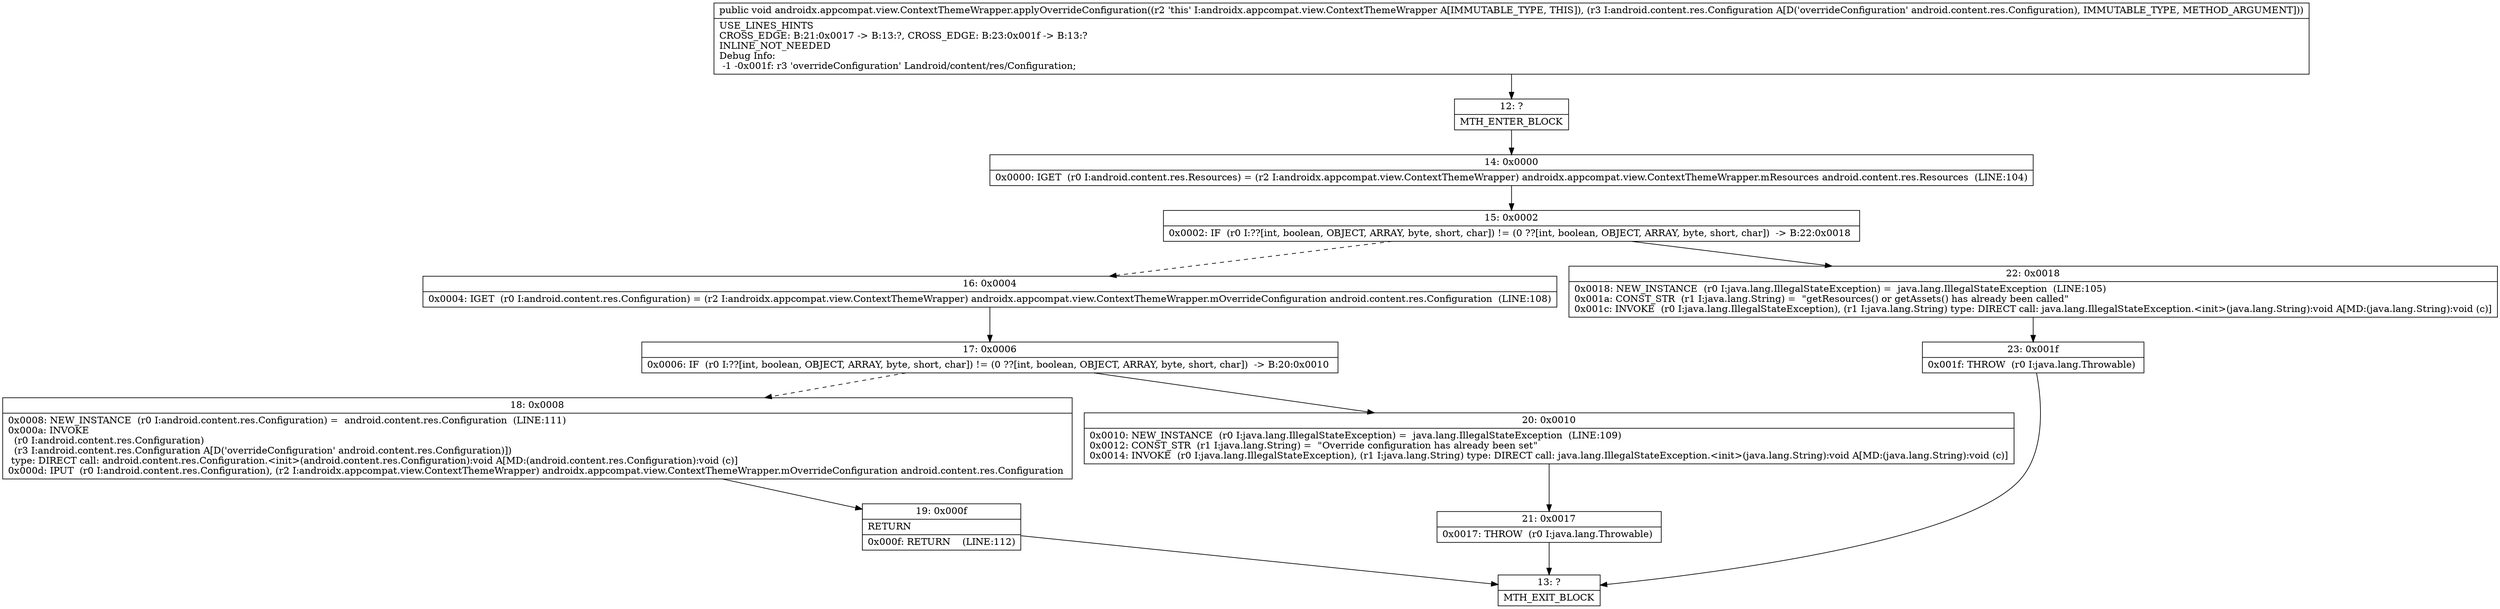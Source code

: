 digraph "CFG forandroidx.appcompat.view.ContextThemeWrapper.applyOverrideConfiguration(Landroid\/content\/res\/Configuration;)V" {
Node_12 [shape=record,label="{12\:\ ?|MTH_ENTER_BLOCK\l}"];
Node_14 [shape=record,label="{14\:\ 0x0000|0x0000: IGET  (r0 I:android.content.res.Resources) = (r2 I:androidx.appcompat.view.ContextThemeWrapper) androidx.appcompat.view.ContextThemeWrapper.mResources android.content.res.Resources  (LINE:104)\l}"];
Node_15 [shape=record,label="{15\:\ 0x0002|0x0002: IF  (r0 I:??[int, boolean, OBJECT, ARRAY, byte, short, char]) != (0 ??[int, boolean, OBJECT, ARRAY, byte, short, char])  \-\> B:22:0x0018 \l}"];
Node_16 [shape=record,label="{16\:\ 0x0004|0x0004: IGET  (r0 I:android.content.res.Configuration) = (r2 I:androidx.appcompat.view.ContextThemeWrapper) androidx.appcompat.view.ContextThemeWrapper.mOverrideConfiguration android.content.res.Configuration  (LINE:108)\l}"];
Node_17 [shape=record,label="{17\:\ 0x0006|0x0006: IF  (r0 I:??[int, boolean, OBJECT, ARRAY, byte, short, char]) != (0 ??[int, boolean, OBJECT, ARRAY, byte, short, char])  \-\> B:20:0x0010 \l}"];
Node_18 [shape=record,label="{18\:\ 0x0008|0x0008: NEW_INSTANCE  (r0 I:android.content.res.Configuration) =  android.content.res.Configuration  (LINE:111)\l0x000a: INVOKE  \l  (r0 I:android.content.res.Configuration)\l  (r3 I:android.content.res.Configuration A[D('overrideConfiguration' android.content.res.Configuration)])\l type: DIRECT call: android.content.res.Configuration.\<init\>(android.content.res.Configuration):void A[MD:(android.content.res.Configuration):void (c)]\l0x000d: IPUT  (r0 I:android.content.res.Configuration), (r2 I:androidx.appcompat.view.ContextThemeWrapper) androidx.appcompat.view.ContextThemeWrapper.mOverrideConfiguration android.content.res.Configuration \l}"];
Node_19 [shape=record,label="{19\:\ 0x000f|RETURN\l|0x000f: RETURN    (LINE:112)\l}"];
Node_13 [shape=record,label="{13\:\ ?|MTH_EXIT_BLOCK\l}"];
Node_20 [shape=record,label="{20\:\ 0x0010|0x0010: NEW_INSTANCE  (r0 I:java.lang.IllegalStateException) =  java.lang.IllegalStateException  (LINE:109)\l0x0012: CONST_STR  (r1 I:java.lang.String) =  \"Override configuration has already been set\" \l0x0014: INVOKE  (r0 I:java.lang.IllegalStateException), (r1 I:java.lang.String) type: DIRECT call: java.lang.IllegalStateException.\<init\>(java.lang.String):void A[MD:(java.lang.String):void (c)]\l}"];
Node_21 [shape=record,label="{21\:\ 0x0017|0x0017: THROW  (r0 I:java.lang.Throwable) \l}"];
Node_22 [shape=record,label="{22\:\ 0x0018|0x0018: NEW_INSTANCE  (r0 I:java.lang.IllegalStateException) =  java.lang.IllegalStateException  (LINE:105)\l0x001a: CONST_STR  (r1 I:java.lang.String) =  \"getResources() or getAssets() has already been called\" \l0x001c: INVOKE  (r0 I:java.lang.IllegalStateException), (r1 I:java.lang.String) type: DIRECT call: java.lang.IllegalStateException.\<init\>(java.lang.String):void A[MD:(java.lang.String):void (c)]\l}"];
Node_23 [shape=record,label="{23\:\ 0x001f|0x001f: THROW  (r0 I:java.lang.Throwable) \l}"];
MethodNode[shape=record,label="{public void androidx.appcompat.view.ContextThemeWrapper.applyOverrideConfiguration((r2 'this' I:androidx.appcompat.view.ContextThemeWrapper A[IMMUTABLE_TYPE, THIS]), (r3 I:android.content.res.Configuration A[D('overrideConfiguration' android.content.res.Configuration), IMMUTABLE_TYPE, METHOD_ARGUMENT]))  | USE_LINES_HINTS\lCROSS_EDGE: B:21:0x0017 \-\> B:13:?, CROSS_EDGE: B:23:0x001f \-\> B:13:?\lINLINE_NOT_NEEDED\lDebug Info:\l  \-1 \-0x001f: r3 'overrideConfiguration' Landroid\/content\/res\/Configuration;\l}"];
MethodNode -> Node_12;Node_12 -> Node_14;
Node_14 -> Node_15;
Node_15 -> Node_16[style=dashed];
Node_15 -> Node_22;
Node_16 -> Node_17;
Node_17 -> Node_18[style=dashed];
Node_17 -> Node_20;
Node_18 -> Node_19;
Node_19 -> Node_13;
Node_20 -> Node_21;
Node_21 -> Node_13;
Node_22 -> Node_23;
Node_23 -> Node_13;
}

